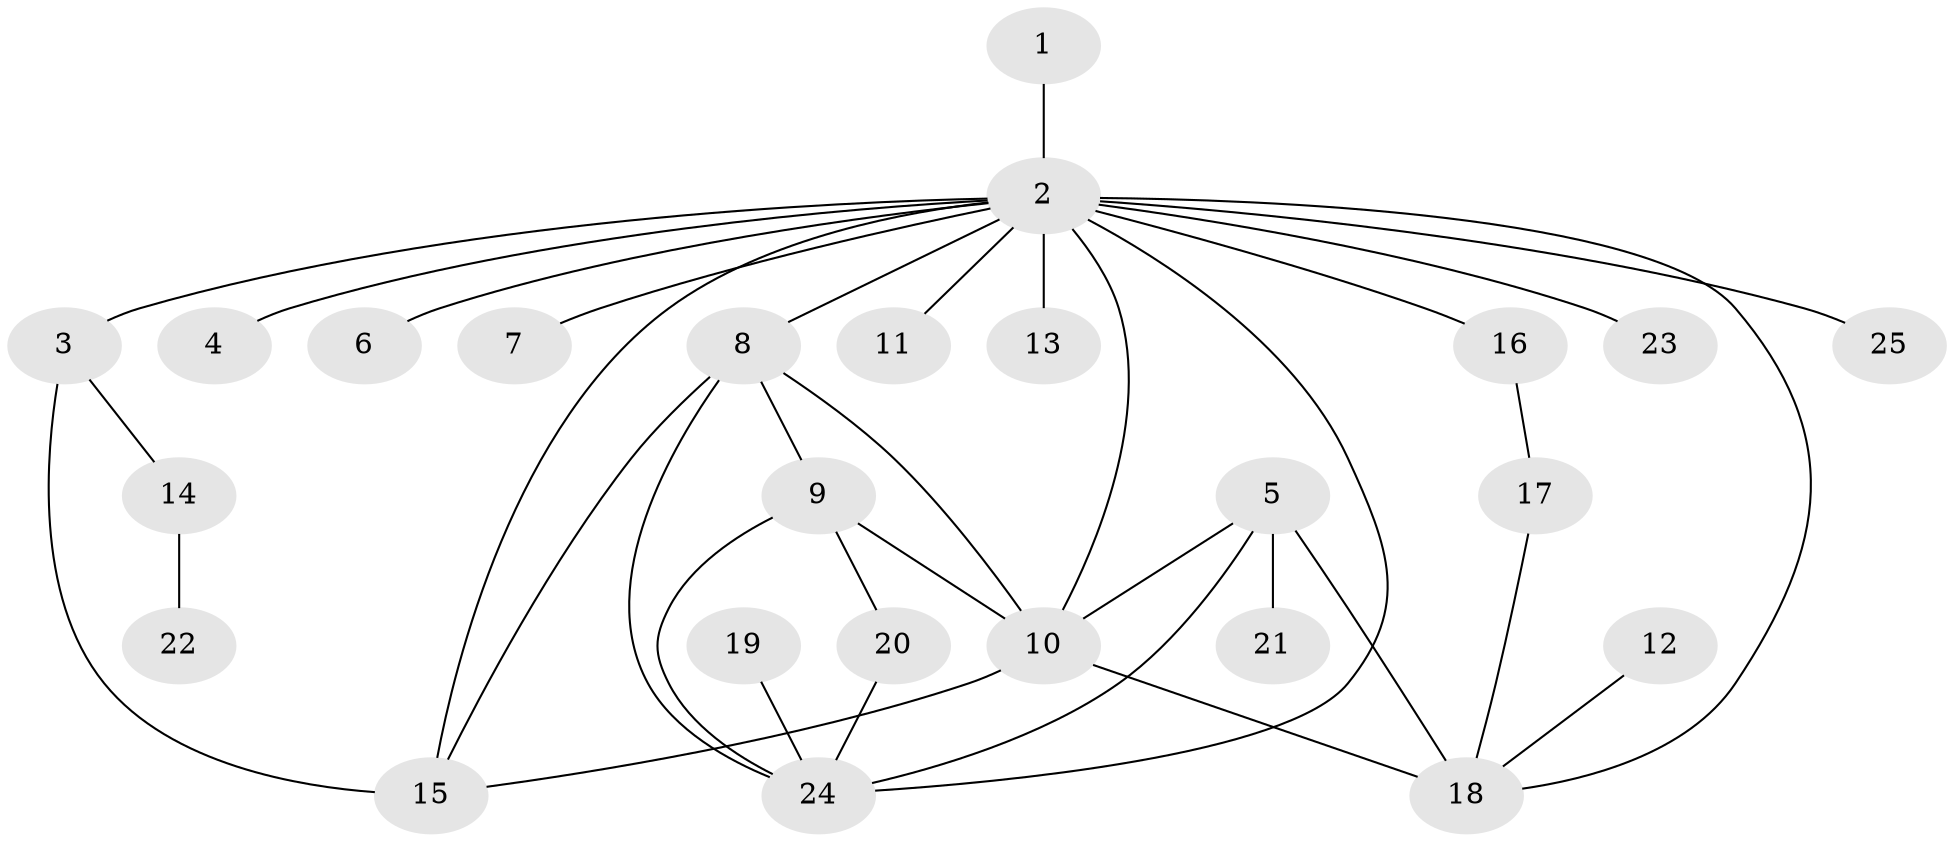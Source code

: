 // original degree distribution, {5: 0.06, 20: 0.02, 1: 0.46, 6: 0.04, 10: 0.02, 4: 0.06, 3: 0.12, 2: 0.22}
// Generated by graph-tools (version 1.1) at 2025/01/03/09/25 03:01:50]
// undirected, 25 vertices, 36 edges
graph export_dot {
graph [start="1"]
  node [color=gray90,style=filled];
  1;
  2;
  3;
  4;
  5;
  6;
  7;
  8;
  9;
  10;
  11;
  12;
  13;
  14;
  15;
  16;
  17;
  18;
  19;
  20;
  21;
  22;
  23;
  24;
  25;
  1 -- 2 [weight=1.0];
  2 -- 3 [weight=1.0];
  2 -- 4 [weight=1.0];
  2 -- 6 [weight=1.0];
  2 -- 7 [weight=1.0];
  2 -- 8 [weight=1.0];
  2 -- 10 [weight=2.0];
  2 -- 11 [weight=1.0];
  2 -- 13 [weight=1.0];
  2 -- 15 [weight=1.0];
  2 -- 16 [weight=1.0];
  2 -- 18 [weight=1.0];
  2 -- 23 [weight=1.0];
  2 -- 24 [weight=1.0];
  2 -- 25 [weight=1.0];
  3 -- 14 [weight=1.0];
  3 -- 15 [weight=1.0];
  5 -- 10 [weight=1.0];
  5 -- 18 [weight=1.0];
  5 -- 21 [weight=1.0];
  5 -- 24 [weight=1.0];
  8 -- 9 [weight=1.0];
  8 -- 10 [weight=2.0];
  8 -- 15 [weight=1.0];
  8 -- 24 [weight=1.0];
  9 -- 10 [weight=1.0];
  9 -- 20 [weight=1.0];
  9 -- 24 [weight=1.0];
  10 -- 15 [weight=1.0];
  10 -- 18 [weight=2.0];
  12 -- 18 [weight=1.0];
  14 -- 22 [weight=1.0];
  16 -- 17 [weight=1.0];
  17 -- 18 [weight=1.0];
  19 -- 24 [weight=1.0];
  20 -- 24 [weight=1.0];
}
